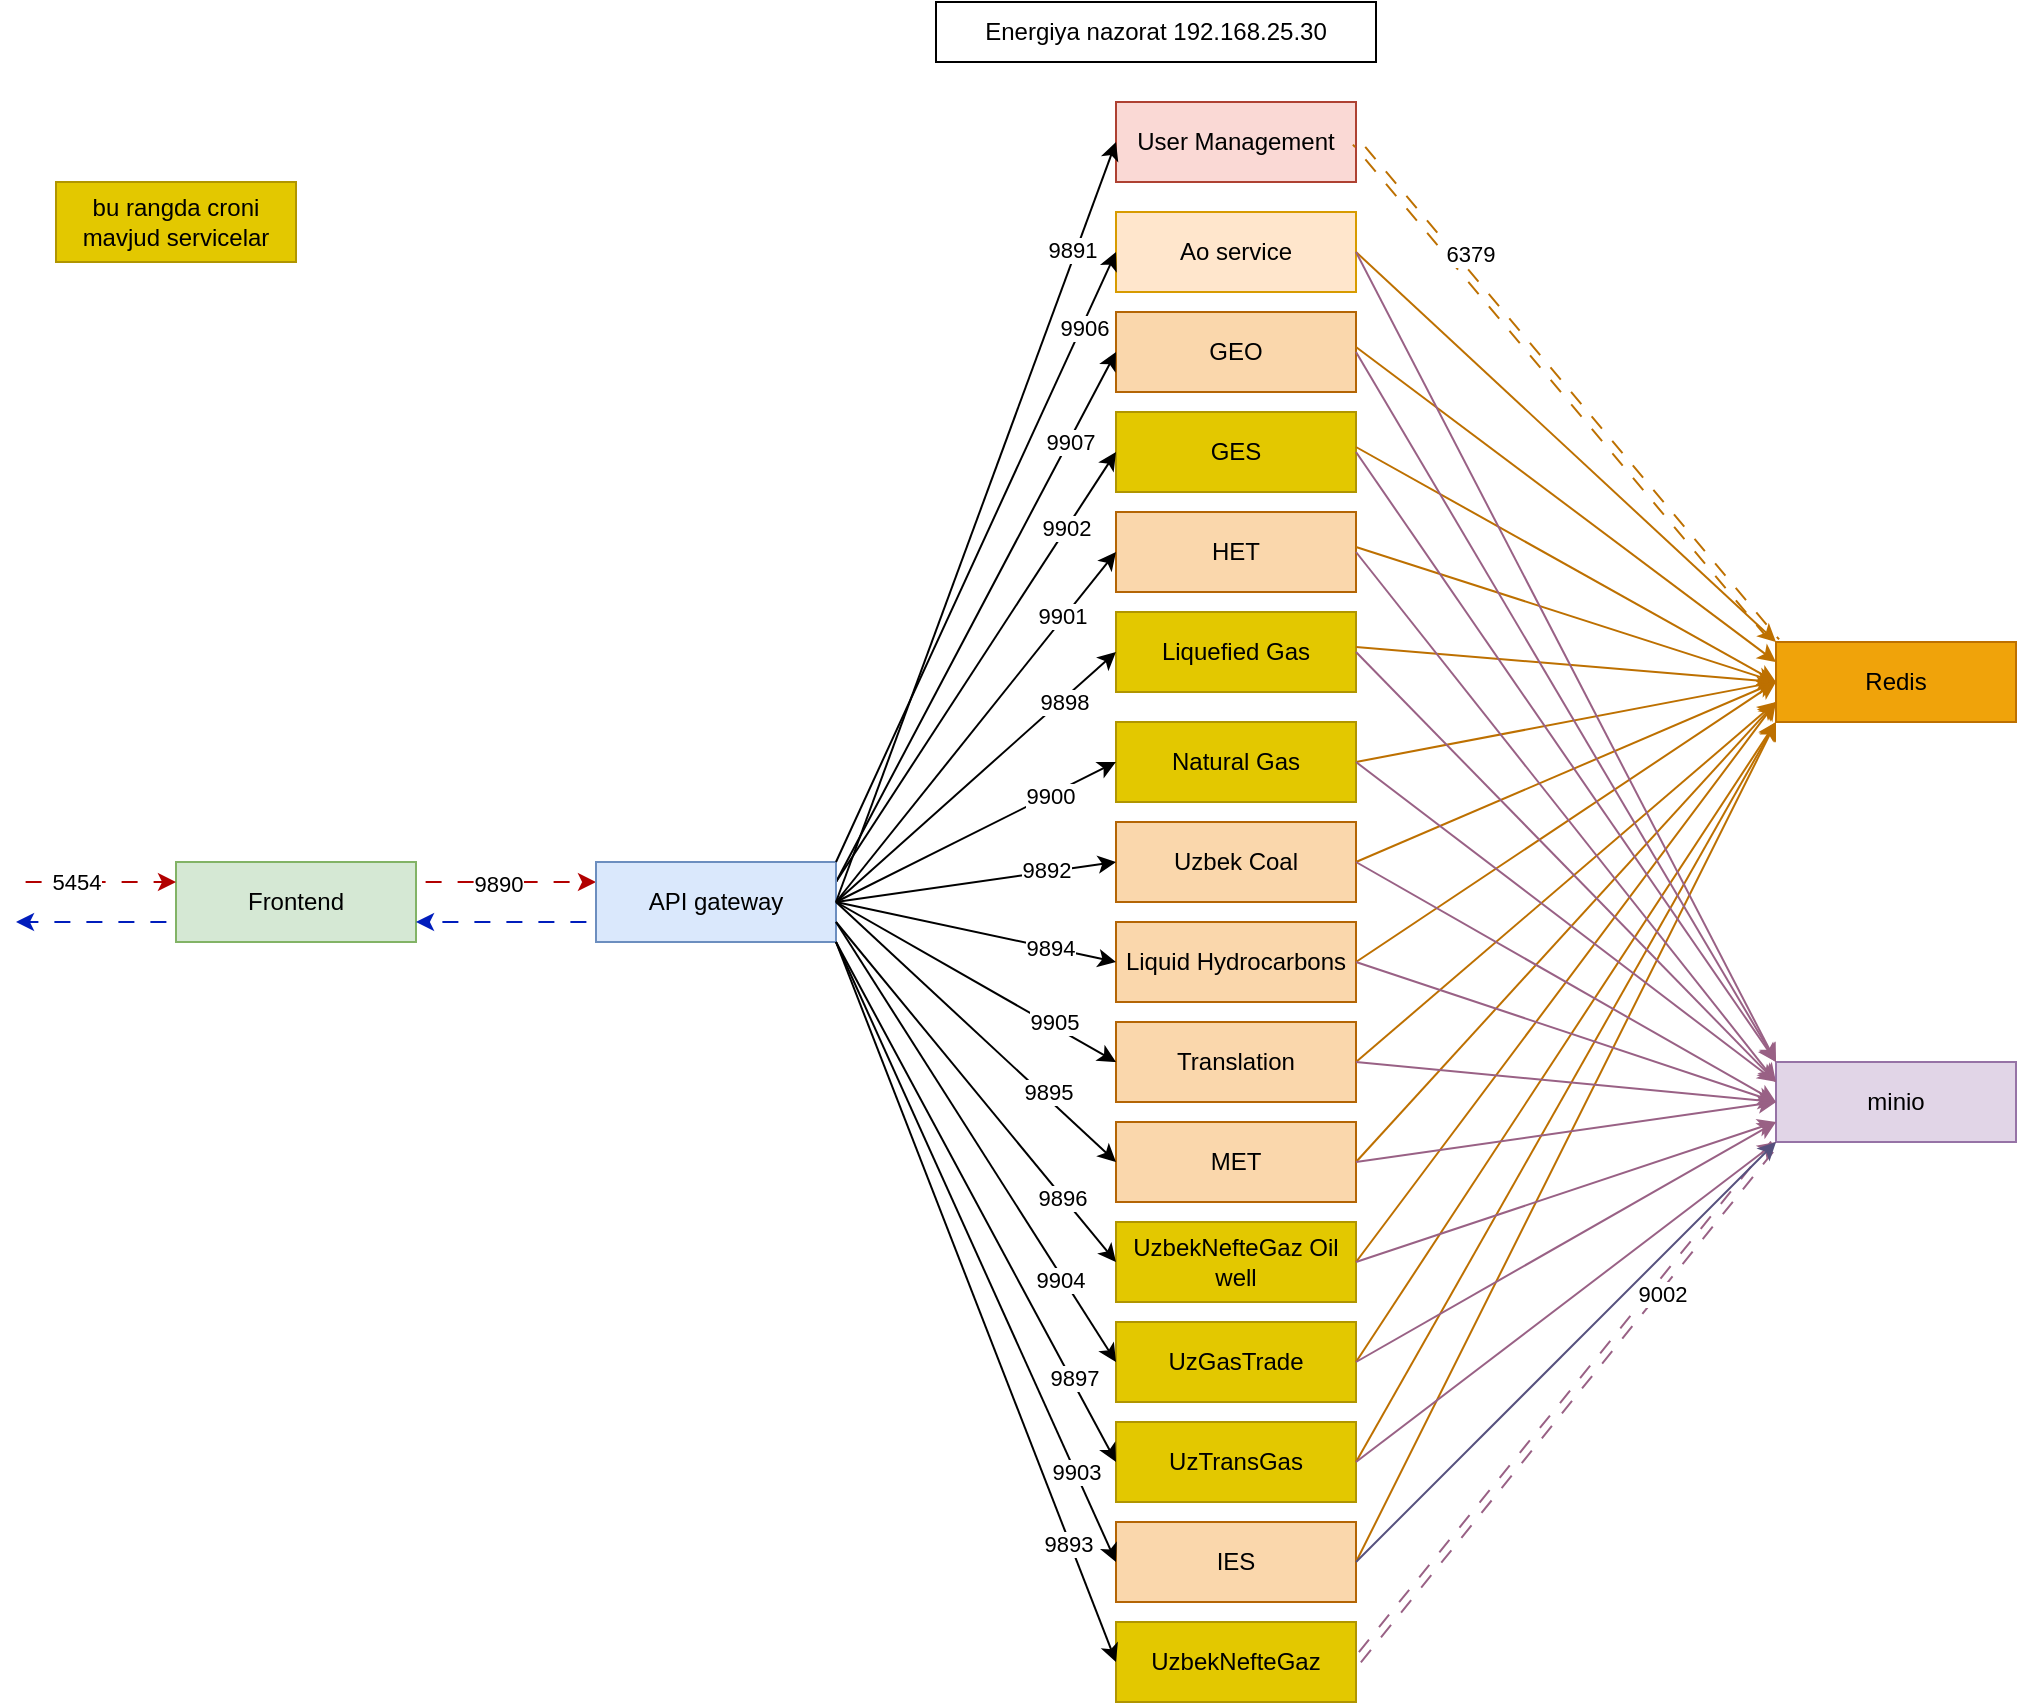<mxfile version="24.6.4" type="device">
  <diagram name="Page-1" id="p_ASBGLaATGUmNnYsb6g">
    <mxGraphModel dx="2284" dy="904" grid="1" gridSize="10" guides="1" tooltips="1" connect="1" arrows="1" fold="1" page="1" pageScale="1" pageWidth="850" pageHeight="1100" math="0" shadow="0">
      <root>
        <mxCell id="0" />
        <mxCell id="1" parent="0" />
        <mxCell id="-hoEKxkqyW7AawGqjavb-2" value="Energiya nazorat 192.168.25.30" style="whiteSpace=wrap;html=1;" vertex="1" parent="1">
          <mxGeometry x="280" y="10" width="220" height="30" as="geometry" />
        </mxCell>
        <mxCell id="-hoEKxkqyW7AawGqjavb-3" value="Ao service" style="rounded=0;whiteSpace=wrap;html=1;fillColor=#ffe6cc;strokeColor=#d79b00;" vertex="1" parent="1">
          <mxGeometry x="370" y="115" width="120" height="40" as="geometry" />
        </mxCell>
        <mxCell id="-hoEKxkqyW7AawGqjavb-4" value="GEO" style="rounded=0;whiteSpace=wrap;html=1;fillColor=#fad7ac;strokeColor=#b46504;" vertex="1" parent="1">
          <mxGeometry x="370" y="165" width="120" height="40" as="geometry" />
        </mxCell>
        <mxCell id="-hoEKxkqyW7AawGqjavb-5" value="GES&lt;span style=&quot;color: rgba(0, 0, 0, 0); font-family: monospace; font-size: 0px; text-align: start; text-wrap: nowrap;&quot;&gt;%3CmxGraphModel%3E%3Croot%3E%3CmxCell%20id%3D%220%22%2F%3E%3CmxCell%20id%3D%221%22%20parent%3D%220%22%2F%3E%3CmxCell%20id%3D%222%22%20value%3D%22GEO%22%20style%3D%22rounded%3D0%3BwhiteSpace%3Dwrap%3Bhtml%3D1%3B%22%20vertex%3D%221%22%20parent%3D%221%22%3E%3CmxGeometry%20x%3D%22390%22%20y%3D%22140%22%20width%3D%22120%22%20height%3D%2240%22%20as%3D%22geometry%22%2F%3E%3C%2FmxCell%3E%3C%2Froot%3E%3C%2FmxGraphModel%3E&lt;/span&gt;" style="rounded=0;whiteSpace=wrap;html=1;fillColor=#e3c800;strokeColor=#B09500;fontColor=#000000;" vertex="1" parent="1">
          <mxGeometry x="370" y="215" width="120" height="40" as="geometry" />
        </mxCell>
        <mxCell id="-hoEKxkqyW7AawGqjavb-6" value="HET" style="rounded=0;whiteSpace=wrap;html=1;fillColor=#fad7ac;strokeColor=#b46504;" vertex="1" parent="1">
          <mxGeometry x="370" y="265" width="120" height="40" as="geometry" />
        </mxCell>
        <mxCell id="-hoEKxkqyW7AawGqjavb-7" value="Liquid Hydrocarbons" style="rounded=0;whiteSpace=wrap;html=1;fillColor=#fad7ac;strokeColor=#b46504;" vertex="1" parent="1">
          <mxGeometry x="370" y="470" width="120" height="40" as="geometry" />
        </mxCell>
        <mxCell id="-hoEKxkqyW7AawGqjavb-8" value="IES" style="rounded=0;whiteSpace=wrap;html=1;fillColor=#fad7ac;strokeColor=#b46504;" vertex="1" parent="1">
          <mxGeometry x="370" y="770" width="120" height="40" as="geometry" />
        </mxCell>
        <mxCell id="-hoEKxkqyW7AawGqjavb-9" value="Liquefied Gas" style="rounded=0;whiteSpace=wrap;html=1;fillColor=#e3c800;strokeColor=#B09500;fontColor=#000000;" vertex="1" parent="1">
          <mxGeometry x="370" y="315" width="120" height="40" as="geometry" />
        </mxCell>
        <mxCell id="-hoEKxkqyW7AawGqjavb-10" value="MET" style="rounded=0;whiteSpace=wrap;html=1;fillColor=#fad7ac;strokeColor=#b46504;" vertex="1" parent="1">
          <mxGeometry x="370" y="570" width="120" height="40" as="geometry" />
        </mxCell>
        <mxCell id="-hoEKxkqyW7AawGqjavb-11" value="Translation" style="rounded=0;whiteSpace=wrap;html=1;fillColor=#fad7ac;strokeColor=#b46504;" vertex="1" parent="1">
          <mxGeometry x="370" y="520" width="120" height="40" as="geometry" />
        </mxCell>
        <mxCell id="-hoEKxkqyW7AawGqjavb-12" value="User Management" style="rounded=0;whiteSpace=wrap;html=1;fillColor=#fad9d5;strokeColor=#ae4132;" vertex="1" parent="1">
          <mxGeometry x="370" y="60" width="120" height="40" as="geometry" />
        </mxCell>
        <mxCell id="-hoEKxkqyW7AawGqjavb-13" value="Uzbek Coal" style="rounded=0;whiteSpace=wrap;html=1;fillColor=#fad7ac;strokeColor=#b46504;" vertex="1" parent="1">
          <mxGeometry x="370" y="420" width="120" height="40" as="geometry" />
        </mxCell>
        <mxCell id="-hoEKxkqyW7AawGqjavb-14" value="UzbekNefteGaz Oil well" style="rounded=0;whiteSpace=wrap;html=1;fillColor=#e3c800;strokeColor=#B09500;fontColor=#000000;" vertex="1" parent="1">
          <mxGeometry x="370" y="620" width="120" height="40" as="geometry" />
        </mxCell>
        <mxCell id="-hoEKxkqyW7AawGqjavb-15" value="UzGasTrade" style="rounded=0;whiteSpace=wrap;html=1;fillColor=#e3c800;strokeColor=#B09500;fontColor=#000000;" vertex="1" parent="1">
          <mxGeometry x="370" y="670" width="120" height="40" as="geometry" />
        </mxCell>
        <mxCell id="-hoEKxkqyW7AawGqjavb-16" value="UzTransGas" style="rounded=0;whiteSpace=wrap;html=1;fillColor=#e3c800;strokeColor=#B09500;fontColor=#000000;" vertex="1" parent="1">
          <mxGeometry x="370" y="720" width="120" height="40" as="geometry" />
        </mxCell>
        <mxCell id="-hoEKxkqyW7AawGqjavb-24" style="edgeStyle=orthogonalEdgeStyle;rounded=0;orthogonalLoop=1;jettySize=auto;html=1;exitX=1;exitY=0.25;exitDx=0;exitDy=0;entryX=0;entryY=0.25;entryDx=0;entryDy=0;fillColor=#e51400;strokeColor=#B20000;orthogonal=0;enumerate=0;deletable=1;flowAnimation=1;" edge="1" parent="1" source="-hoEKxkqyW7AawGqjavb-17" target="-hoEKxkqyW7AawGqjavb-20">
          <mxGeometry relative="1" as="geometry" />
        </mxCell>
        <mxCell id="-hoEKxkqyW7AawGqjavb-112" value="9890" style="edgeLabel;html=1;align=center;verticalAlign=middle;resizable=0;points=[];" vertex="1" connectable="0" parent="-hoEKxkqyW7AawGqjavb-24">
          <mxGeometry x="-0.093" y="-1" relative="1" as="geometry">
            <mxPoint as="offset" />
          </mxGeometry>
        </mxCell>
        <mxCell id="-hoEKxkqyW7AawGqjavb-17" value="Frontend" style="rounded=0;whiteSpace=wrap;html=1;fillColor=#d5e8d4;strokeColor=#82b366;" vertex="1" parent="1">
          <mxGeometry x="-100" y="440" width="120" height="40" as="geometry" />
        </mxCell>
        <mxCell id="-hoEKxkqyW7AawGqjavb-18" value="minio" style="rounded=0;whiteSpace=wrap;html=1;fillColor=#e1d5e7;strokeColor=#9673a6;" vertex="1" parent="1">
          <mxGeometry x="700" y="540" width="120" height="40" as="geometry" />
        </mxCell>
        <mxCell id="-hoEKxkqyW7AawGqjavb-19" value="Redis" style="rounded=0;whiteSpace=wrap;html=1;fillColor=#f0a30a;strokeColor=#BD7000;fontColor=#000000;" vertex="1" parent="1">
          <mxGeometry x="700" y="330" width="120" height="40" as="geometry" />
        </mxCell>
        <mxCell id="-hoEKxkqyW7AawGqjavb-25" style="edgeStyle=orthogonalEdgeStyle;rounded=0;orthogonalLoop=1;jettySize=auto;html=1;exitX=0;exitY=0.75;exitDx=0;exitDy=0;entryX=1;entryY=0.75;entryDx=0;entryDy=0;orthogonal=0;enumerate=0;comic=0;flowAnimation=1;fillColor=#0050ef;strokeColor=#001DBC;" edge="1" parent="1" source="-hoEKxkqyW7AawGqjavb-20" target="-hoEKxkqyW7AawGqjavb-17">
          <mxGeometry relative="1" as="geometry" />
        </mxCell>
        <mxCell id="-hoEKxkqyW7AawGqjavb-27" style="rounded=0;orthogonalLoop=1;jettySize=auto;html=1;exitX=1;exitY=0.25;exitDx=0;exitDy=0;entryX=0;entryY=0.5;entryDx=0;entryDy=0;" edge="1" parent="1" source="-hoEKxkqyW7AawGqjavb-20" target="-hoEKxkqyW7AawGqjavb-4">
          <mxGeometry relative="1" as="geometry" />
        </mxCell>
        <mxCell id="-hoEKxkqyW7AawGqjavb-99" value="9907" style="edgeLabel;html=1;align=center;verticalAlign=middle;resizable=0;points=[];" vertex="1" connectable="0" parent="-hoEKxkqyW7AawGqjavb-27">
          <mxGeometry x="0.665" relative="1" as="geometry">
            <mxPoint as="offset" />
          </mxGeometry>
        </mxCell>
        <mxCell id="-hoEKxkqyW7AawGqjavb-28" style="rounded=0;orthogonalLoop=1;jettySize=auto;html=1;exitX=1;exitY=0.25;exitDx=0;exitDy=0;entryX=0;entryY=0.5;entryDx=0;entryDy=0;" edge="1" parent="1" source="-hoEKxkqyW7AawGqjavb-20" target="-hoEKxkqyW7AawGqjavb-5">
          <mxGeometry relative="1" as="geometry" />
        </mxCell>
        <mxCell id="-hoEKxkqyW7AawGqjavb-100" value="9902" style="edgeLabel;html=1;align=center;verticalAlign=middle;resizable=0;points=[];" vertex="1" connectable="0" parent="-hoEKxkqyW7AawGqjavb-28">
          <mxGeometry x="0.643" y="1" relative="1" as="geometry">
            <mxPoint as="offset" />
          </mxGeometry>
        </mxCell>
        <mxCell id="-hoEKxkqyW7AawGqjavb-29" style="rounded=0;orthogonalLoop=1;jettySize=auto;html=1;exitX=1;exitY=0.5;exitDx=0;exitDy=0;entryX=0;entryY=0.5;entryDx=0;entryDy=0;" edge="1" parent="1" source="-hoEKxkqyW7AawGqjavb-20" target="-hoEKxkqyW7AawGqjavb-6">
          <mxGeometry relative="1" as="geometry" />
        </mxCell>
        <mxCell id="-hoEKxkqyW7AawGqjavb-101" value="9901" style="edgeLabel;html=1;align=center;verticalAlign=middle;resizable=0;points=[];" vertex="1" connectable="0" parent="-hoEKxkqyW7AawGqjavb-29">
          <mxGeometry x="0.624" y="1" relative="1" as="geometry">
            <mxPoint y="-1" as="offset" />
          </mxGeometry>
        </mxCell>
        <mxCell id="-hoEKxkqyW7AawGqjavb-37" style="rounded=0;orthogonalLoop=1;jettySize=auto;html=1;exitX=1;exitY=0.5;exitDx=0;exitDy=0;entryX=0;entryY=0.5;entryDx=0;entryDy=0;" edge="1" parent="1" source="-hoEKxkqyW7AawGqjavb-20" target="-hoEKxkqyW7AawGqjavb-9">
          <mxGeometry relative="1" as="geometry" />
        </mxCell>
        <mxCell id="-hoEKxkqyW7AawGqjavb-102" value="9898" style="edgeLabel;html=1;align=center;verticalAlign=middle;resizable=0;points=[];" vertex="1" connectable="0" parent="-hoEKxkqyW7AawGqjavb-37">
          <mxGeometry x="0.608" y="-1" relative="1" as="geometry">
            <mxPoint as="offset" />
          </mxGeometry>
        </mxCell>
        <mxCell id="-hoEKxkqyW7AawGqjavb-20" value="API gateway" style="rounded=0;whiteSpace=wrap;html=1;fillColor=#dae8fc;strokeColor=#6c8ebf;" vertex="1" parent="1">
          <mxGeometry x="110" y="440" width="120" height="40" as="geometry" />
        </mxCell>
        <mxCell id="-hoEKxkqyW7AawGqjavb-21" value="" style="endArrow=classic;html=1;rounded=0;entryX=0;entryY=0.5;entryDx=0;entryDy=0;" edge="1" parent="1" target="-hoEKxkqyW7AawGqjavb-3">
          <mxGeometry width="50" height="50" relative="1" as="geometry">
            <mxPoint x="230" y="440" as="sourcePoint" />
            <mxPoint x="320" y="430" as="targetPoint" />
          </mxGeometry>
        </mxCell>
        <mxCell id="-hoEKxkqyW7AawGqjavb-98" value="9906" style="edgeLabel;html=1;align=center;verticalAlign=middle;resizable=0;points=[];" vertex="1" connectable="0" parent="-hoEKxkqyW7AawGqjavb-21">
          <mxGeometry x="0.754" y="-1" relative="1" as="geometry">
            <mxPoint as="offset" />
          </mxGeometry>
        </mxCell>
        <mxCell id="-hoEKxkqyW7AawGqjavb-36" value="" style="endArrow=classic;html=1;rounded=0;entryX=0;entryY=0.5;entryDx=0;entryDy=0;" edge="1" parent="1" target="-hoEKxkqyW7AawGqjavb-7">
          <mxGeometry width="50" height="50" relative="1" as="geometry">
            <mxPoint x="230" y="460" as="sourcePoint" />
            <mxPoint x="280" y="410" as="targetPoint" />
          </mxGeometry>
        </mxCell>
        <mxCell id="-hoEKxkqyW7AawGqjavb-105" value="9894" style="edgeLabel;html=1;align=center;verticalAlign=middle;resizable=0;points=[];" vertex="1" connectable="0" parent="-hoEKxkqyW7AawGqjavb-36">
          <mxGeometry x="0.524" relative="1" as="geometry">
            <mxPoint as="offset" />
          </mxGeometry>
        </mxCell>
        <mxCell id="-hoEKxkqyW7AawGqjavb-38" value="" style="endArrow=classic;html=1;rounded=0;entryX=0;entryY=0.5;entryDx=0;entryDy=0;" edge="1" parent="1" target="-hoEKxkqyW7AawGqjavb-13">
          <mxGeometry width="50" height="50" relative="1" as="geometry">
            <mxPoint x="230" y="460" as="sourcePoint" />
            <mxPoint x="370" y="430" as="targetPoint" />
          </mxGeometry>
        </mxCell>
        <mxCell id="-hoEKxkqyW7AawGqjavb-104" value="9892" style="edgeLabel;html=1;align=center;verticalAlign=middle;resizable=0;points=[];" vertex="1" connectable="0" parent="-hoEKxkqyW7AawGqjavb-38">
          <mxGeometry x="0.501" relative="1" as="geometry">
            <mxPoint y="-1" as="offset" />
          </mxGeometry>
        </mxCell>
        <mxCell id="-hoEKxkqyW7AawGqjavb-39" value="" style="endArrow=classic;html=1;rounded=0;entryX=0;entryY=0.5;entryDx=0;entryDy=0;exitX=1;exitY=0.5;exitDx=0;exitDy=0;" edge="1" parent="1" source="-hoEKxkqyW7AawGqjavb-20" target="-hoEKxkqyW7AawGqjavb-11">
          <mxGeometry width="50" height="50" relative="1" as="geometry">
            <mxPoint x="250" y="480" as="sourcePoint" />
            <mxPoint x="390" y="455" as="targetPoint" />
          </mxGeometry>
        </mxCell>
        <mxCell id="-hoEKxkqyW7AawGqjavb-106" value="9905" style="edgeLabel;html=1;align=center;verticalAlign=middle;resizable=0;points=[];" vertex="1" connectable="0" parent="-hoEKxkqyW7AawGqjavb-39">
          <mxGeometry x="0.547" y="2" relative="1" as="geometry">
            <mxPoint as="offset" />
          </mxGeometry>
        </mxCell>
        <mxCell id="-hoEKxkqyW7AawGqjavb-40" value="" style="endArrow=classic;html=1;rounded=0;entryX=0;entryY=0.5;entryDx=0;entryDy=0;" edge="1" parent="1" target="-hoEKxkqyW7AawGqjavb-10">
          <mxGeometry width="50" height="50" relative="1" as="geometry">
            <mxPoint x="230" y="460" as="sourcePoint" />
            <mxPoint x="400" y="465" as="targetPoint" />
          </mxGeometry>
        </mxCell>
        <mxCell id="-hoEKxkqyW7AawGqjavb-107" value="9895" style="edgeLabel;html=1;align=center;verticalAlign=middle;resizable=0;points=[];" vertex="1" connectable="0" parent="-hoEKxkqyW7AawGqjavb-40">
          <mxGeometry x="0.485" y="2" relative="1" as="geometry">
            <mxPoint as="offset" />
          </mxGeometry>
        </mxCell>
        <mxCell id="-hoEKxkqyW7AawGqjavb-41" value="" style="endArrow=classic;html=1;rounded=0;entryX=0;entryY=0.5;entryDx=0;entryDy=0;" edge="1" parent="1" target="-hoEKxkqyW7AawGqjavb-12">
          <mxGeometry width="50" height="50" relative="1" as="geometry">
            <mxPoint x="230" y="460" as="sourcePoint" />
            <mxPoint x="410" y="475" as="targetPoint" />
          </mxGeometry>
        </mxCell>
        <mxCell id="-hoEKxkqyW7AawGqjavb-97" value="9891" style="edgeLabel;html=1;align=center;verticalAlign=middle;resizable=0;points=[];" vertex="1" connectable="0" parent="-hoEKxkqyW7AawGqjavb-41">
          <mxGeometry x="0.714" y="2" relative="1" as="geometry">
            <mxPoint as="offset" />
          </mxGeometry>
        </mxCell>
        <mxCell id="-hoEKxkqyW7AawGqjavb-42" value="" style="endArrow=classic;html=1;rounded=0;entryX=0;entryY=0.5;entryDx=0;entryDy=0;exitX=1;exitY=0.75;exitDx=0;exitDy=0;" edge="1" parent="1" source="-hoEKxkqyW7AawGqjavb-20" target="-hoEKxkqyW7AawGqjavb-14">
          <mxGeometry width="50" height="50" relative="1" as="geometry">
            <mxPoint x="230" y="460" as="sourcePoint" />
            <mxPoint x="420" y="485" as="targetPoint" />
          </mxGeometry>
        </mxCell>
        <mxCell id="-hoEKxkqyW7AawGqjavb-108" value="9896" style="edgeLabel;html=1;align=center;verticalAlign=middle;resizable=0;points=[];" vertex="1" connectable="0" parent="-hoEKxkqyW7AawGqjavb-42">
          <mxGeometry x="0.615" relative="1" as="geometry">
            <mxPoint as="offset" />
          </mxGeometry>
        </mxCell>
        <mxCell id="-hoEKxkqyW7AawGqjavb-43" value="" style="endArrow=classic;html=1;rounded=0;entryX=0;entryY=0.5;entryDx=0;entryDy=0;exitX=1;exitY=0.75;exitDx=0;exitDy=0;" edge="1" parent="1" source="-hoEKxkqyW7AawGqjavb-20" target="-hoEKxkqyW7AawGqjavb-15">
          <mxGeometry width="50" height="50" relative="1" as="geometry">
            <mxPoint x="290" y="520" as="sourcePoint" />
            <mxPoint x="430" y="495" as="targetPoint" />
          </mxGeometry>
        </mxCell>
        <mxCell id="-hoEKxkqyW7AawGqjavb-109" value="9904" style="edgeLabel;html=1;align=center;verticalAlign=middle;resizable=0;points=[];" vertex="1" connectable="0" parent="-hoEKxkqyW7AawGqjavb-43">
          <mxGeometry x="0.616" y="-2" relative="1" as="geometry">
            <mxPoint as="offset" />
          </mxGeometry>
        </mxCell>
        <mxCell id="-hoEKxkqyW7AawGqjavb-44" value="" style="endArrow=classic;html=1;rounded=0;entryX=0;entryY=0.5;entryDx=0;entryDy=0;exitX=1;exitY=1;exitDx=0;exitDy=0;" edge="1" parent="1" source="-hoEKxkqyW7AawGqjavb-20" target="-hoEKxkqyW7AawGqjavb-16">
          <mxGeometry width="50" height="50" relative="1" as="geometry">
            <mxPoint x="300" y="530" as="sourcePoint" />
            <mxPoint x="440" y="505" as="targetPoint" />
          </mxGeometry>
        </mxCell>
        <mxCell id="-hoEKxkqyW7AawGqjavb-110" value="9897" style="edgeLabel;html=1;align=center;verticalAlign=middle;resizable=0;points=[];" vertex="1" connectable="0" parent="-hoEKxkqyW7AawGqjavb-44">
          <mxGeometry x="0.679" y="1" relative="1" as="geometry">
            <mxPoint as="offset" />
          </mxGeometry>
        </mxCell>
        <mxCell id="-hoEKxkqyW7AawGqjavb-45" value="" style="endArrow=classic;html=1;rounded=0;entryX=0;entryY=0.5;entryDx=0;entryDy=0;" edge="1" parent="1" target="-hoEKxkqyW7AawGqjavb-8">
          <mxGeometry width="50" height="50" relative="1" as="geometry">
            <mxPoint x="230" y="480" as="sourcePoint" />
            <mxPoint x="450" y="515" as="targetPoint" />
          </mxGeometry>
        </mxCell>
        <mxCell id="-hoEKxkqyW7AawGqjavb-111" value="9903" style="edgeLabel;html=1;align=center;verticalAlign=middle;resizable=0;points=[];" vertex="1" connectable="0" parent="-hoEKxkqyW7AawGqjavb-45">
          <mxGeometry x="0.706" relative="1" as="geometry">
            <mxPoint as="offset" />
          </mxGeometry>
        </mxCell>
        <mxCell id="-hoEKxkqyW7AawGqjavb-46" value="" style="endArrow=classic;html=1;rounded=0;exitX=1;exitY=0.5;exitDx=0;exitDy=0;flowAnimation=0;entryX=0;entryY=0;entryDx=0;entryDy=0;shadow=0;fillColor=#f0a30a;strokeColor=#BD7000;" edge="1" parent="1" source="-hoEKxkqyW7AawGqjavb-3" target="-hoEKxkqyW7AawGqjavb-19">
          <mxGeometry width="50" height="50" relative="1" as="geometry">
            <mxPoint x="510" y="165" as="sourcePoint" />
            <mxPoint x="680" y="240" as="targetPoint" />
          </mxGeometry>
        </mxCell>
        <mxCell id="-hoEKxkqyW7AawGqjavb-49" value="" style="endArrow=classic;html=1;rounded=0;exitX=1;exitY=0.5;exitDx=0;exitDy=0;flowAnimation=0;endFill=1;startFill=1;snapToPoint=0;fixDash=0;editable=1;movable=1;resizable=1;rotatable=1;deletable=1;locked=0;connectable=1;entryX=0;entryY=0.25;entryDx=0;entryDy=0;fillColor=#f0a30a;strokeColor=#BD7000;" edge="1" parent="1" target="-hoEKxkqyW7AawGqjavb-19">
          <mxGeometry width="50" height="50" relative="1" as="geometry">
            <mxPoint x="490" y="182.5" as="sourcePoint" />
            <mxPoint x="670" y="285" as="targetPoint" />
          </mxGeometry>
        </mxCell>
        <mxCell id="-hoEKxkqyW7AawGqjavb-50" value="" style="endArrow=classic;html=1;rounded=0;entryX=0;entryY=0.5;entryDx=0;entryDy=0;exitX=1;exitY=0.5;exitDx=0;exitDy=0;fillColor=#f0a30a;strokeColor=#BD7000;" edge="1" parent="1" target="-hoEKxkqyW7AawGqjavb-19">
          <mxGeometry width="50" height="50" relative="1" as="geometry">
            <mxPoint x="490" y="232.5" as="sourcePoint" />
            <mxPoint x="640" y="437.5" as="targetPoint" />
          </mxGeometry>
        </mxCell>
        <mxCell id="-hoEKxkqyW7AawGqjavb-51" value="" style="endArrow=classic;html=1;rounded=0;exitX=1;exitY=0.5;exitDx=0;exitDy=0;entryX=0;entryY=0.5;entryDx=0;entryDy=0;fillColor=#f0a30a;strokeColor=#BD7000;" edge="1" parent="1" target="-hoEKxkqyW7AawGqjavb-19">
          <mxGeometry width="50" height="50" relative="1" as="geometry">
            <mxPoint x="490" y="282.5" as="sourcePoint" />
            <mxPoint x="640" y="488" as="targetPoint" />
          </mxGeometry>
        </mxCell>
        <mxCell id="-hoEKxkqyW7AawGqjavb-52" value="" style="endArrow=classic;html=1;rounded=0;exitX=1;exitY=0.5;exitDx=0;exitDy=0;entryX=0;entryY=0.5;entryDx=0;entryDy=0;fillColor=#f0a30a;strokeColor=#BD7000;" edge="1" parent="1" target="-hoEKxkqyW7AawGqjavb-19">
          <mxGeometry width="50" height="50" relative="1" as="geometry">
            <mxPoint x="490" y="332.5" as="sourcePoint" />
            <mxPoint x="670" y="286" as="targetPoint" />
          </mxGeometry>
        </mxCell>
        <mxCell id="-hoEKxkqyW7AawGqjavb-56" value="" style="endArrow=classic;html=1;rounded=0;exitX=1;exitY=0.5;exitDx=0;exitDy=0;entryX=0;entryY=0.5;entryDx=0;entryDy=0;fillColor=#f0a30a;strokeColor=#BD7000;" edge="1" parent="1" source="-hoEKxkqyW7AawGqjavb-13" target="-hoEKxkqyW7AawGqjavb-19">
          <mxGeometry width="50" height="50" relative="1" as="geometry">
            <mxPoint x="520" y="362.5" as="sourcePoint" />
            <mxPoint x="660" y="290" as="targetPoint" />
          </mxGeometry>
        </mxCell>
        <mxCell id="-hoEKxkqyW7AawGqjavb-61" style="rounded=0;orthogonalLoop=1;jettySize=auto;html=1;entryX=0;entryY=0.5;entryDx=0;entryDy=0;exitX=1;exitY=0.5;exitDx=0;exitDy=0;fillColor=#f0a30a;strokeColor=#BD7000;" edge="1" parent="1" source="-hoEKxkqyW7AawGqjavb-57" target="-hoEKxkqyW7AawGqjavb-19">
          <mxGeometry relative="1" as="geometry" />
        </mxCell>
        <mxCell id="-hoEKxkqyW7AawGqjavb-57" value="Natural Gas" style="rounded=0;whiteSpace=wrap;html=1;fillColor=#e3c800;strokeColor=#B09500;fontColor=#000000;" vertex="1" parent="1">
          <mxGeometry x="370" y="370" width="120" height="40" as="geometry" />
        </mxCell>
        <mxCell id="-hoEKxkqyW7AawGqjavb-58" value="" style="endArrow=classic;html=1;rounded=0;exitX=1;exitY=0.5;exitDx=0;exitDy=0;entryX=0;entryY=0.5;entryDx=0;entryDy=0;" edge="1" parent="1" source="-hoEKxkqyW7AawGqjavb-20" target="-hoEKxkqyW7AawGqjavb-57">
          <mxGeometry width="50" height="50" relative="1" as="geometry">
            <mxPoint x="500" y="450" as="sourcePoint" />
            <mxPoint x="680" y="295" as="targetPoint" />
          </mxGeometry>
        </mxCell>
        <mxCell id="-hoEKxkqyW7AawGqjavb-103" value="9900" style="edgeLabel;html=1;align=center;verticalAlign=middle;resizable=0;points=[];" vertex="1" connectable="0" parent="-hoEKxkqyW7AawGqjavb-58">
          <mxGeometry x="0.522" relative="1" as="geometry">
            <mxPoint as="offset" />
          </mxGeometry>
        </mxCell>
        <mxCell id="-hoEKxkqyW7AawGqjavb-62" value="" style="endArrow=classic;html=1;rounded=0;exitX=1;exitY=0.5;exitDx=0;exitDy=0;entryX=0;entryY=0.5;entryDx=0;entryDy=0;fillColor=#f0a30a;strokeColor=#BD7000;" edge="1" parent="1" source="-hoEKxkqyW7AawGqjavb-7" target="-hoEKxkqyW7AawGqjavb-19">
          <mxGeometry width="50" height="50" relative="1" as="geometry">
            <mxPoint x="500" y="450" as="sourcePoint" />
            <mxPoint x="640" y="420" as="targetPoint" />
          </mxGeometry>
        </mxCell>
        <mxCell id="-hoEKxkqyW7AawGqjavb-63" value="" style="endArrow=classic;html=1;rounded=0;exitX=1;exitY=0.5;exitDx=0;exitDy=0;entryX=0;entryY=0.75;entryDx=0;entryDy=0;fillColor=#f0a30a;strokeColor=#BD7000;" edge="1" parent="1" source="-hoEKxkqyW7AawGqjavb-11" target="-hoEKxkqyW7AawGqjavb-19">
          <mxGeometry width="50" height="50" relative="1" as="geometry">
            <mxPoint x="510" y="460" as="sourcePoint" />
            <mxPoint x="690" y="305" as="targetPoint" />
          </mxGeometry>
        </mxCell>
        <mxCell id="-hoEKxkqyW7AawGqjavb-64" value="" style="endArrow=classic;html=1;rounded=0;exitX=1;exitY=0.5;exitDx=0;exitDy=0;entryX=0;entryY=0.75;entryDx=0;entryDy=0;fillColor=#f0a30a;strokeColor=#BD7000;" edge="1" parent="1" source="-hoEKxkqyW7AawGqjavb-10" target="-hoEKxkqyW7AawGqjavb-19">
          <mxGeometry width="50" height="50" relative="1" as="geometry">
            <mxPoint x="500" y="550" as="sourcePoint" />
            <mxPoint x="650" y="440" as="targetPoint" />
          </mxGeometry>
        </mxCell>
        <mxCell id="-hoEKxkqyW7AawGqjavb-65" value="" style="endArrow=classic;html=1;rounded=0;exitX=1;exitY=0.5;exitDx=0;exitDy=0;fillColor=#f0a30a;strokeColor=#BD7000;shape=link;shadow=0;flowAnimation=1;" edge="1" parent="1" source="-hoEKxkqyW7AawGqjavb-12">
          <mxGeometry width="50" height="50" relative="1" as="geometry">
            <mxPoint x="510" y="560" as="sourcePoint" />
            <mxPoint x="700" y="330" as="targetPoint" />
          </mxGeometry>
        </mxCell>
        <mxCell id="-hoEKxkqyW7AawGqjavb-96" value="6379" style="edgeLabel;html=1;align=center;verticalAlign=middle;resizable=0;points=[];" vertex="1" connectable="0" parent="-hoEKxkqyW7AawGqjavb-65">
          <mxGeometry x="-0.517" y="8" relative="1" as="geometry">
            <mxPoint as="offset" />
          </mxGeometry>
        </mxCell>
        <mxCell id="-hoEKxkqyW7AawGqjavb-66" value="" style="endArrow=classic;html=1;rounded=0;exitX=1;exitY=0.5;exitDx=0;exitDy=0;entryX=0;entryY=0.75;entryDx=0;entryDy=0;fillColor=#f0a30a;strokeColor=#BD7000;" edge="1" parent="1" source="-hoEKxkqyW7AawGqjavb-14" target="-hoEKxkqyW7AawGqjavb-19">
          <mxGeometry width="50" height="50" relative="1" as="geometry">
            <mxPoint x="520" y="570" as="sourcePoint" />
            <mxPoint x="670" y="460" as="targetPoint" />
          </mxGeometry>
        </mxCell>
        <mxCell id="-hoEKxkqyW7AawGqjavb-67" value="" style="endArrow=classic;html=1;rounded=0;exitX=1;exitY=0.5;exitDx=0;exitDy=0;entryX=0;entryY=1;entryDx=0;entryDy=0;fillColor=#f0a30a;strokeColor=#BD7000;" edge="1" parent="1" source="-hoEKxkqyW7AawGqjavb-15" target="-hoEKxkqyW7AawGqjavb-19">
          <mxGeometry width="50" height="50" relative="1" as="geometry">
            <mxPoint x="530" y="580" as="sourcePoint" />
            <mxPoint x="680" y="470" as="targetPoint" />
          </mxGeometry>
        </mxCell>
        <mxCell id="-hoEKxkqyW7AawGqjavb-68" value="" style="endArrow=classic;html=1;rounded=0;exitX=1;exitY=0.5;exitDx=0;exitDy=0;entryX=0;entryY=1;entryDx=0;entryDy=0;fillColor=#f0a30a;strokeColor=#BD7000;" edge="1" parent="1" source="-hoEKxkqyW7AawGqjavb-16" target="-hoEKxkqyW7AawGqjavb-19">
          <mxGeometry width="50" height="50" relative="1" as="geometry">
            <mxPoint x="540" y="590" as="sourcePoint" />
            <mxPoint x="690" y="480" as="targetPoint" />
          </mxGeometry>
        </mxCell>
        <mxCell id="-hoEKxkqyW7AawGqjavb-69" value="" style="endArrow=classic;html=1;rounded=0;exitX=1;exitY=0.5;exitDx=0;exitDy=0;entryX=0;entryY=1;entryDx=0;entryDy=0;fillColor=#f0a30a;strokeColor=#BD7000;" edge="1" parent="1" source="-hoEKxkqyW7AawGqjavb-8" target="-hoEKxkqyW7AawGqjavb-19">
          <mxGeometry width="50" height="50" relative="1" as="geometry">
            <mxPoint x="550" y="600" as="sourcePoint" />
            <mxPoint x="700" y="490" as="targetPoint" />
          </mxGeometry>
        </mxCell>
        <mxCell id="-hoEKxkqyW7AawGqjavb-71" value="" style="endArrow=classic;html=1;rounded=0;exitX=1;exitY=0.5;exitDx=0;exitDy=0;fillColor=#e6d0de;gradientColor=#d5739d;strokeColor=#996185;" edge="1" parent="1" source="-hoEKxkqyW7AawGqjavb-15">
          <mxGeometry width="50" height="50" relative="1" as="geometry">
            <mxPoint x="500" y="450" as="sourcePoint" />
            <mxPoint x="700" y="570" as="targetPoint" />
          </mxGeometry>
        </mxCell>
        <mxCell id="-hoEKxkqyW7AawGqjavb-73" value="" style="endArrow=classic;html=1;rounded=0;exitX=1;exitY=0.5;exitDx=0;exitDy=0;entryX=0;entryY=1;entryDx=0;entryDy=0;fillColor=#e6d0de;gradientColor=#d5739d;strokeColor=#996185;" edge="1" parent="1" source="-hoEKxkqyW7AawGqjavb-16" target="-hoEKxkqyW7AawGqjavb-18">
          <mxGeometry width="50" height="50" relative="1" as="geometry">
            <mxPoint x="500" y="750" as="sourcePoint" />
            <mxPoint x="650" y="610" as="targetPoint" />
          </mxGeometry>
        </mxCell>
        <mxCell id="-hoEKxkqyW7AawGqjavb-74" value="" style="endArrow=classic;html=1;rounded=0;fillColor=#e6d0de;gradientColor=#d5739d;strokeColor=#996185;entryX=0;entryY=1;entryDx=0;entryDy=0;exitX=1;exitY=0.5;exitDx=0;exitDy=0;shape=link;flowAnimation=1;" edge="1" parent="1" source="-hoEKxkqyW7AawGqjavb-117" target="-hoEKxkqyW7AawGqjavb-18">
          <mxGeometry width="50" height="50" relative="1" as="geometry">
            <mxPoint x="490" y="840" as="sourcePoint" />
            <mxPoint x="640" y="600" as="targetPoint" />
          </mxGeometry>
        </mxCell>
        <mxCell id="-hoEKxkqyW7AawGqjavb-75" value="9002" style="edgeLabel;html=1;align=center;verticalAlign=middle;resizable=0;points=[];" vertex="1" connectable="0" parent="-hoEKxkqyW7AawGqjavb-74">
          <mxGeometry x="0.429" y="-2" relative="1" as="geometry">
            <mxPoint x="1" as="offset" />
          </mxGeometry>
        </mxCell>
        <mxCell id="-hoEKxkqyW7AawGqjavb-76" value="" style="endArrow=classic;html=1;rounded=0;exitX=1;exitY=0.5;exitDx=0;exitDy=0;entryX=0;entryY=0.75;entryDx=0;entryDy=0;fillColor=#e6d0de;gradientColor=#d5739d;strokeColor=#996185;" edge="1" parent="1" source="-hoEKxkqyW7AawGqjavb-14" target="-hoEKxkqyW7AawGqjavb-18">
          <mxGeometry width="50" height="50" relative="1" as="geometry">
            <mxPoint x="500" y="750" as="sourcePoint" />
            <mxPoint x="710" y="590" as="targetPoint" />
          </mxGeometry>
        </mxCell>
        <mxCell id="-hoEKxkqyW7AawGqjavb-77" value="" style="endArrow=classic;html=1;rounded=0;exitX=1;exitY=0.5;exitDx=0;exitDy=0;entryX=0;entryY=0.5;entryDx=0;entryDy=0;fillColor=#e6d0de;gradientColor=#d5739d;strokeColor=#996185;" edge="1" parent="1" source="-hoEKxkqyW7AawGqjavb-10" target="-hoEKxkqyW7AawGqjavb-18">
          <mxGeometry width="50" height="50" relative="1" as="geometry">
            <mxPoint x="510" y="760" as="sourcePoint" />
            <mxPoint x="720" y="600" as="targetPoint" />
          </mxGeometry>
        </mxCell>
        <mxCell id="-hoEKxkqyW7AawGqjavb-78" value="" style="endArrow=classic;html=1;rounded=0;fillColor=#e6d0de;gradientColor=#d5739d;strokeColor=#996185;exitX=1;exitY=0.5;exitDx=0;exitDy=0;entryX=0;entryY=0.5;entryDx=0;entryDy=0;" edge="1" parent="1" source="-hoEKxkqyW7AawGqjavb-11" target="-hoEKxkqyW7AawGqjavb-18">
          <mxGeometry width="50" height="50" relative="1" as="geometry">
            <mxPoint x="500" y="800" as="sourcePoint" />
            <mxPoint x="690" y="560" as="targetPoint" />
          </mxGeometry>
        </mxCell>
        <mxCell id="-hoEKxkqyW7AawGqjavb-80" value="" style="endArrow=classic;html=1;rounded=0;fillColor=#e6d0de;gradientColor=#d5739d;strokeColor=#996185;exitX=1;exitY=0.5;exitDx=0;exitDy=0;" edge="1" parent="1" source="-hoEKxkqyW7AawGqjavb-7">
          <mxGeometry width="50" height="50" relative="1" as="geometry">
            <mxPoint x="510" y="810" as="sourcePoint" />
            <mxPoint x="700" y="560" as="targetPoint" />
          </mxGeometry>
        </mxCell>
        <mxCell id="-hoEKxkqyW7AawGqjavb-82" value="" style="endArrow=classic;html=1;rounded=0;fillColor=#e6d0de;gradientColor=#d5739d;strokeColor=#996185;entryX=0;entryY=0.5;entryDx=0;entryDy=0;exitX=1;exitY=0.5;exitDx=0;exitDy=0;" edge="1" parent="1" source="-hoEKxkqyW7AawGqjavb-13" target="-hoEKxkqyW7AawGqjavb-18">
          <mxGeometry width="50" height="50" relative="1" as="geometry">
            <mxPoint x="520" y="820" as="sourcePoint" />
            <mxPoint x="730" y="610" as="targetPoint" />
          </mxGeometry>
        </mxCell>
        <mxCell id="-hoEKxkqyW7AawGqjavb-84" value="" style="endArrow=classic;html=1;rounded=0;fillColor=#e6d0de;gradientColor=#d5739d;strokeColor=#996185;exitX=1;exitY=0.5;exitDx=0;exitDy=0;" edge="1" parent="1" source="-hoEKxkqyW7AawGqjavb-57">
          <mxGeometry width="50" height="50" relative="1" as="geometry">
            <mxPoint x="530" y="830" as="sourcePoint" />
            <mxPoint x="700" y="550" as="targetPoint" />
          </mxGeometry>
        </mxCell>
        <mxCell id="-hoEKxkqyW7AawGqjavb-86" value="" style="endArrow=classic;html=1;rounded=0;fillColor=#e6d0de;gradientColor=#d5739d;strokeColor=#996185;entryX=0;entryY=0.25;entryDx=0;entryDy=0;exitX=1;exitY=0.5;exitDx=0;exitDy=0;" edge="1" parent="1" source="-hoEKxkqyW7AawGqjavb-9" target="-hoEKxkqyW7AawGqjavb-18">
          <mxGeometry width="50" height="50" relative="1" as="geometry">
            <mxPoint x="540" y="840" as="sourcePoint" />
            <mxPoint x="750" y="630" as="targetPoint" />
          </mxGeometry>
        </mxCell>
        <mxCell id="-hoEKxkqyW7AawGqjavb-88" value="" style="endArrow=classic;html=1;rounded=0;fillColor=#e6d0de;gradientColor=#d5739d;strokeColor=#996185;entryX=0;entryY=0.25;entryDx=0;entryDy=0;exitX=1;exitY=0.5;exitDx=0;exitDy=0;" edge="1" parent="1" source="-hoEKxkqyW7AawGqjavb-6" target="-hoEKxkqyW7AawGqjavb-18">
          <mxGeometry width="50" height="50" relative="1" as="geometry">
            <mxPoint x="550" y="850" as="sourcePoint" />
            <mxPoint x="760" y="640" as="targetPoint" />
          </mxGeometry>
        </mxCell>
        <mxCell id="-hoEKxkqyW7AawGqjavb-90" value="" style="endArrow=classic;html=1;rounded=0;fillColor=#e6d0de;gradientColor=#d5739d;strokeColor=#996185;exitX=1;exitY=0.5;exitDx=0;exitDy=0;" edge="1" parent="1" source="-hoEKxkqyW7AawGqjavb-5">
          <mxGeometry width="50" height="50" relative="1" as="geometry">
            <mxPoint x="560" y="860" as="sourcePoint" />
            <mxPoint x="700" y="540" as="targetPoint" />
          </mxGeometry>
        </mxCell>
        <mxCell id="-hoEKxkqyW7AawGqjavb-92" value="" style="endArrow=classic;html=1;rounded=0;fillColor=#e6d0de;gradientColor=#d5739d;strokeColor=#996185;exitX=1;exitY=0.5;exitDx=0;exitDy=0;" edge="1" parent="1" source="-hoEKxkqyW7AawGqjavb-4">
          <mxGeometry width="50" height="50" relative="1" as="geometry">
            <mxPoint x="570" y="870" as="sourcePoint" />
            <mxPoint x="700" y="540" as="targetPoint" />
          </mxGeometry>
        </mxCell>
        <mxCell id="-hoEKxkqyW7AawGqjavb-94" value="" style="endArrow=classic;html=1;rounded=0;fillColor=#e6d0de;gradientColor=#d5739d;strokeColor=#996185;entryX=0;entryY=0;entryDx=0;entryDy=0;exitX=1;exitY=0.5;exitDx=0;exitDy=0;" edge="1" parent="1" source="-hoEKxkqyW7AawGqjavb-3" target="-hoEKxkqyW7AawGqjavb-18">
          <mxGeometry width="50" height="50" relative="1" as="geometry">
            <mxPoint x="510" y="160" as="sourcePoint" />
            <mxPoint x="790" y="670" as="targetPoint" />
          </mxGeometry>
        </mxCell>
        <mxCell id="-hoEKxkqyW7AawGqjavb-113" value="" style="endArrow=classic;html=1;rounded=0;fillColor=#e51400;strokeColor=#B20000;flowAnimation=1;" edge="1" parent="1">
          <mxGeometry width="50" height="50" relative="1" as="geometry">
            <mxPoint x="-180" y="450" as="sourcePoint" />
            <mxPoint x="-100" y="450" as="targetPoint" />
          </mxGeometry>
        </mxCell>
        <mxCell id="-hoEKxkqyW7AawGqjavb-115" value="5454" style="edgeLabel;html=1;align=center;verticalAlign=middle;resizable=0;points=[];" vertex="1" connectable="0" parent="-hoEKxkqyW7AawGqjavb-113">
          <mxGeometry x="-0.25" relative="1" as="geometry">
            <mxPoint as="offset" />
          </mxGeometry>
        </mxCell>
        <mxCell id="-hoEKxkqyW7AawGqjavb-114" value="" style="endArrow=classic;html=1;rounded=0;exitX=0;exitY=0.75;exitDx=0;exitDy=0;fillColor=#0050ef;strokeColor=#001DBC;flowAnimation=1;" edge="1" parent="1" source="-hoEKxkqyW7AawGqjavb-17">
          <mxGeometry width="50" height="50" relative="1" as="geometry">
            <mxPoint x="-200" y="489.58" as="sourcePoint" />
            <mxPoint x="-180" y="470" as="targetPoint" />
          </mxGeometry>
        </mxCell>
        <mxCell id="-hoEKxkqyW7AawGqjavb-116" value="bu rangda croni mavjud servicelar" style="rounded=0;whiteSpace=wrap;html=1;fillColor=#e3c800;strokeColor=#B09500;fontColor=#000000;" vertex="1" parent="1">
          <mxGeometry x="-160" y="100" width="120" height="40" as="geometry" />
        </mxCell>
        <mxCell id="-hoEKxkqyW7AawGqjavb-117" value="UzbekNefteGaz" style="rounded=0;whiteSpace=wrap;html=1;fillColor=#e3c800;strokeColor=#B09500;fontColor=#000000;" vertex="1" parent="1">
          <mxGeometry x="370" y="820" width="120" height="40" as="geometry" />
        </mxCell>
        <mxCell id="-hoEKxkqyW7AawGqjavb-118" value="" style="endArrow=classic;html=1;rounded=0;entryX=0;entryY=0.5;entryDx=0;entryDy=0;exitX=1;exitY=1;exitDx=0;exitDy=0;" edge="1" parent="1" source="-hoEKxkqyW7AawGqjavb-20" target="-hoEKxkqyW7AawGqjavb-117">
          <mxGeometry width="50" height="50" relative="1" as="geometry">
            <mxPoint x="240" y="490" as="sourcePoint" />
            <mxPoint x="380" y="800" as="targetPoint" />
          </mxGeometry>
        </mxCell>
        <mxCell id="-hoEKxkqyW7AawGqjavb-119" value="9893" style="edgeLabel;html=1;align=center;verticalAlign=middle;resizable=0;points=[];" vertex="1" connectable="0" parent="-hoEKxkqyW7AawGqjavb-118">
          <mxGeometry x="0.706" relative="1" as="geometry">
            <mxPoint x="-4" y="-6" as="offset" />
          </mxGeometry>
        </mxCell>
        <mxCell id="-hoEKxkqyW7AawGqjavb-120" value="" style="endArrow=classic;html=1;rounded=0;exitX=1;exitY=0.5;exitDx=0;exitDy=0;fillColor=#d0cee2;strokeColor=#56517e;" edge="1" parent="1" source="-hoEKxkqyW7AawGqjavb-8">
          <mxGeometry width="50" height="50" relative="1" as="geometry">
            <mxPoint x="250" y="500" as="sourcePoint" />
            <mxPoint x="700" y="580" as="targetPoint" />
          </mxGeometry>
        </mxCell>
      </root>
    </mxGraphModel>
  </diagram>
</mxfile>
